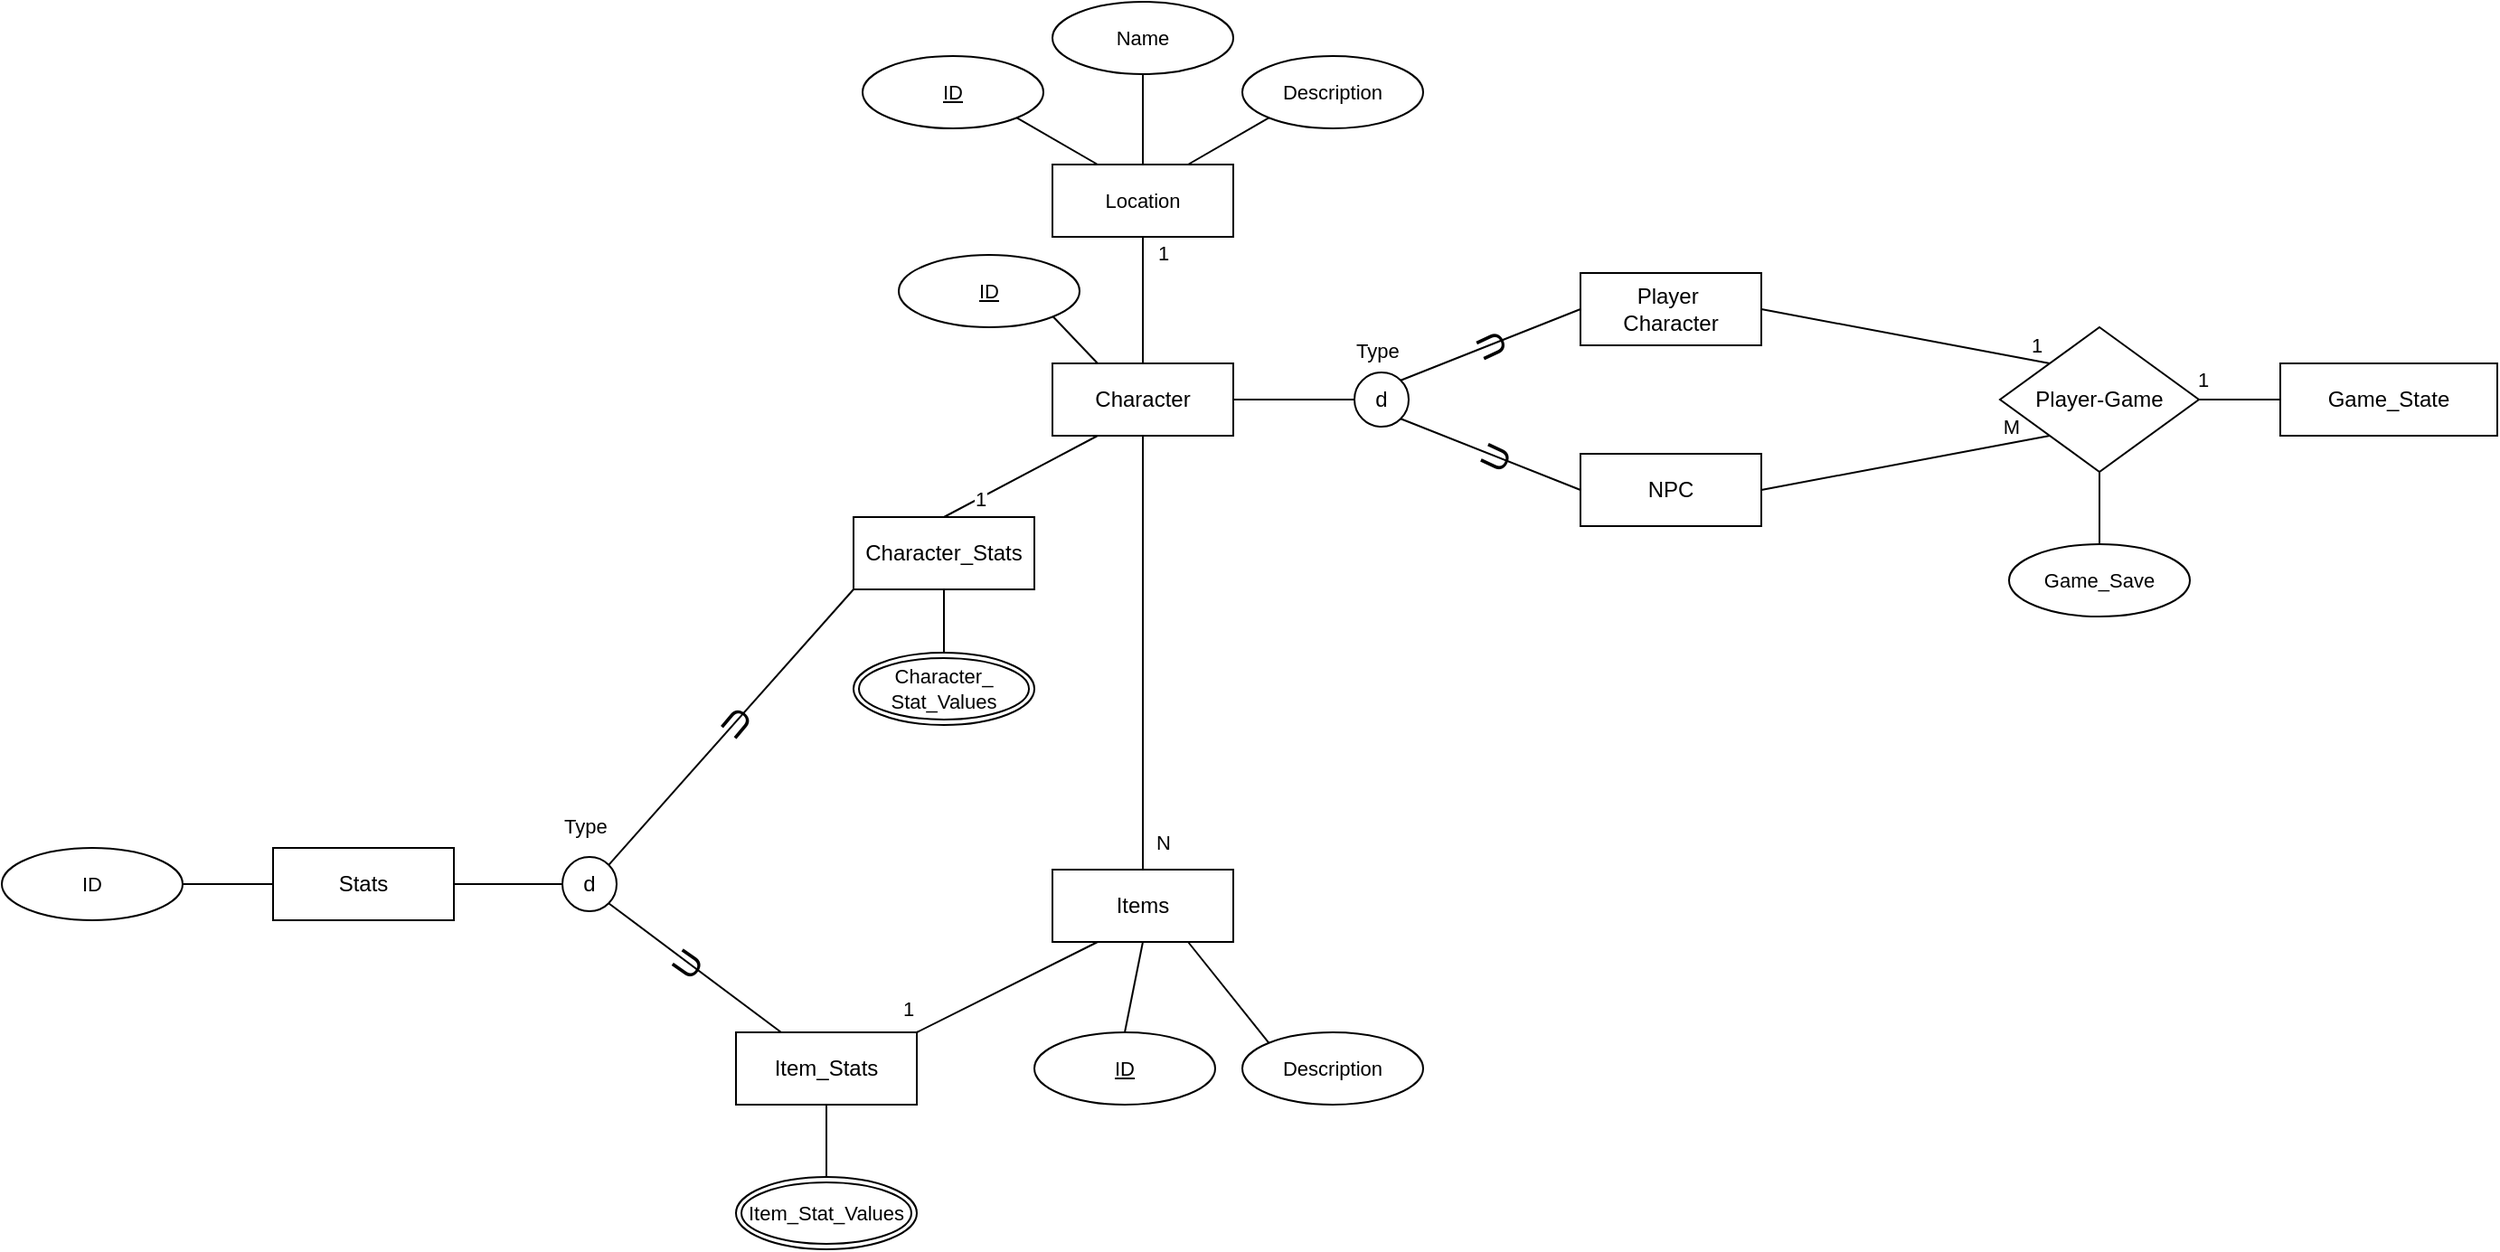 <mxfile version="24.0.7" type="device">
  <diagram id="R2lEEEUBdFMjLlhIrx00" name="Page-1">
    <mxGraphModel dx="2284" dy="1784" grid="1" gridSize="10" guides="1" tooltips="1" connect="1" arrows="1" fold="1" page="1" pageScale="1" pageWidth="850" pageHeight="1100" math="0" shadow="0" extFonts="Permanent Marker^https://fonts.googleapis.com/css?family=Permanent+Marker">
      <root>
        <mxCell id="0" />
        <mxCell id="1" parent="0" />
        <mxCell id="WZcm1HV7fio4-durZ5Vl-9" value="" style="rounded=0;orthogonalLoop=1;jettySize=auto;html=1;endArrow=none;endFill=0;" edge="1" parent="1" source="WZcm1HV7fio4-durZ5Vl-1" target="WZcm1HV7fio4-durZ5Vl-8">
          <mxGeometry relative="1" as="geometry" />
        </mxCell>
        <mxCell id="WZcm1HV7fio4-durZ5Vl-39" style="edgeStyle=none;rounded=0;orthogonalLoop=1;jettySize=auto;html=1;exitX=0.5;exitY=0;exitDx=0;exitDy=0;entryX=0.5;entryY=1;entryDx=0;entryDy=0;strokeColor=default;align=center;verticalAlign=middle;fontFamily=Helvetica;fontSize=11;fontColor=default;labelBackgroundColor=default;endArrow=none;endFill=0;" edge="1" parent="1" source="WZcm1HV7fio4-durZ5Vl-1" target="WZcm1HV7fio4-durZ5Vl-38">
          <mxGeometry relative="1" as="geometry" />
        </mxCell>
        <mxCell id="WZcm1HV7fio4-durZ5Vl-64" style="edgeStyle=none;rounded=0;orthogonalLoop=1;jettySize=auto;html=1;exitX=0.25;exitY=1;exitDx=0;exitDy=0;entryX=0.5;entryY=0;entryDx=0;entryDy=0;strokeColor=default;align=center;verticalAlign=middle;fontFamily=Helvetica;fontSize=11;fontColor=default;labelBackgroundColor=default;endArrow=none;endFill=0;" edge="1" parent="1" source="WZcm1HV7fio4-durZ5Vl-1" target="WZcm1HV7fio4-durZ5Vl-56">
          <mxGeometry relative="1" as="geometry" />
        </mxCell>
        <mxCell id="WZcm1HV7fio4-durZ5Vl-78" style="edgeStyle=none;rounded=0;orthogonalLoop=1;jettySize=auto;html=1;exitX=1;exitY=0.5;exitDx=0;exitDy=0;entryX=0;entryY=0.5;entryDx=0;entryDy=0;strokeColor=default;align=center;verticalAlign=middle;fontFamily=Helvetica;fontSize=11;fontColor=default;labelBackgroundColor=default;endArrow=none;endFill=0;" edge="1" parent="1" source="WZcm1HV7fio4-durZ5Vl-1" target="WZcm1HV7fio4-durZ5Vl-4">
          <mxGeometry relative="1" as="geometry" />
        </mxCell>
        <mxCell id="WZcm1HV7fio4-durZ5Vl-1" value="Character" style="whiteSpace=wrap;html=1;align=center;" vertex="1" parent="1">
          <mxGeometry x="385" y="140" width="100" height="40" as="geometry" />
        </mxCell>
        <mxCell id="WZcm1HV7fio4-durZ5Vl-80" style="edgeStyle=none;rounded=0;orthogonalLoop=1;jettySize=auto;html=1;exitX=1;exitY=0.5;exitDx=0;exitDy=0;entryX=0;entryY=1;entryDx=0;entryDy=0;strokeColor=default;align=center;verticalAlign=middle;fontFamily=Helvetica;fontSize=11;fontColor=default;labelBackgroundColor=default;endArrow=none;endFill=0;" edge="1" parent="1" source="WZcm1HV7fio4-durZ5Vl-2" target="WZcm1HV7fio4-durZ5Vl-16">
          <mxGeometry relative="1" as="geometry" />
        </mxCell>
        <mxCell id="WZcm1HV7fio4-durZ5Vl-2" value="NPC" style="whiteSpace=wrap;html=1;align=center;" vertex="1" parent="1">
          <mxGeometry x="677" y="190" width="100" height="40" as="geometry" />
        </mxCell>
        <mxCell id="WZcm1HV7fio4-durZ5Vl-79" style="edgeStyle=none;rounded=0;orthogonalLoop=1;jettySize=auto;html=1;exitX=1;exitY=0.5;exitDx=0;exitDy=0;entryX=0;entryY=0;entryDx=0;entryDy=0;strokeColor=default;align=center;verticalAlign=middle;fontFamily=Helvetica;fontSize=11;fontColor=default;labelBackgroundColor=default;endArrow=none;endFill=0;" edge="1" parent="1" source="WZcm1HV7fio4-durZ5Vl-3" target="WZcm1HV7fio4-durZ5Vl-16">
          <mxGeometry relative="1" as="geometry" />
        </mxCell>
        <mxCell id="WZcm1HV7fio4-durZ5Vl-3" value="Player&amp;nbsp;&lt;div&gt;Character&lt;/div&gt;" style="whiteSpace=wrap;html=1;align=center;" vertex="1" parent="1">
          <mxGeometry x="677" y="90" width="100" height="40" as="geometry" />
        </mxCell>
        <mxCell id="WZcm1HV7fio4-durZ5Vl-4" value="d" style="ellipse;whiteSpace=wrap;html=1;aspect=fixed;" vertex="1" parent="1">
          <mxGeometry x="552" y="145" width="30" height="30" as="geometry" />
        </mxCell>
        <mxCell id="WZcm1HV7fio4-durZ5Vl-7" value="" style="endArrow=none;html=1;rounded=0;exitX=1;exitY=0;exitDx=0;exitDy=0;entryX=0;entryY=0.5;entryDx=0;entryDy=0;endFill=0;" edge="1" parent="1" source="WZcm1HV7fio4-durZ5Vl-4" target="WZcm1HV7fio4-durZ5Vl-3">
          <mxGeometry relative="1" as="geometry">
            <mxPoint x="601" y="196" as="sourcePoint" />
            <mxPoint x="547" y="270" as="targetPoint" />
          </mxGeometry>
        </mxCell>
        <mxCell id="WZcm1HV7fio4-durZ5Vl-50" style="edgeStyle=none;rounded=0;orthogonalLoop=1;jettySize=auto;html=1;exitX=0.75;exitY=1;exitDx=0;exitDy=0;entryX=0;entryY=0;entryDx=0;entryDy=0;strokeColor=default;align=center;verticalAlign=middle;fontFamily=Helvetica;fontSize=11;fontColor=default;labelBackgroundColor=default;endArrow=none;endFill=0;" edge="1" parent="1" source="WZcm1HV7fio4-durZ5Vl-8" target="WZcm1HV7fio4-durZ5Vl-49">
          <mxGeometry relative="1" as="geometry" />
        </mxCell>
        <mxCell id="WZcm1HV7fio4-durZ5Vl-65" style="edgeStyle=none;rounded=0;orthogonalLoop=1;jettySize=auto;html=1;exitX=0.25;exitY=1;exitDx=0;exitDy=0;entryX=1;entryY=0;entryDx=0;entryDy=0;strokeColor=default;align=center;verticalAlign=middle;fontFamily=Helvetica;fontSize=11;fontColor=default;labelBackgroundColor=default;endArrow=none;endFill=0;" edge="1" parent="1" source="WZcm1HV7fio4-durZ5Vl-8" target="WZcm1HV7fio4-durZ5Vl-55">
          <mxGeometry relative="1" as="geometry" />
        </mxCell>
        <mxCell id="WZcm1HV7fio4-durZ5Vl-8" value="Items" style="whiteSpace=wrap;html=1;align=center;" vertex="1" parent="1">
          <mxGeometry x="385" y="420" width="100" height="40" as="geometry" />
        </mxCell>
        <mxCell id="WZcm1HV7fio4-durZ5Vl-63" style="edgeStyle=none;rounded=0;orthogonalLoop=1;jettySize=auto;html=1;exitX=1;exitY=0.5;exitDx=0;exitDy=0;entryX=0;entryY=0.5;entryDx=0;entryDy=0;strokeColor=default;align=center;verticalAlign=middle;fontFamily=Helvetica;fontSize=11;fontColor=default;labelBackgroundColor=default;endArrow=none;endFill=0;" edge="1" parent="1" source="WZcm1HV7fio4-durZ5Vl-10" target="WZcm1HV7fio4-durZ5Vl-57">
          <mxGeometry relative="1" as="geometry" />
        </mxCell>
        <mxCell id="WZcm1HV7fio4-durZ5Vl-10" value="Stats" style="whiteSpace=wrap;html=1;align=center;" vertex="1" parent="1">
          <mxGeometry x="-46" y="408" width="100" height="40" as="geometry" />
        </mxCell>
        <mxCell id="WZcm1HV7fio4-durZ5Vl-19" value="" style="edgeStyle=none;rounded=0;orthogonalLoop=1;jettySize=auto;html=1;strokeColor=default;align=center;verticalAlign=middle;fontFamily=Helvetica;fontSize=11;fontColor=default;labelBackgroundColor=default;endArrow=none;endFill=0;" edge="1" parent="1" source="WZcm1HV7fio4-durZ5Vl-16" target="WZcm1HV7fio4-durZ5Vl-18">
          <mxGeometry relative="1" as="geometry" />
        </mxCell>
        <mxCell id="WZcm1HV7fio4-durZ5Vl-54" style="edgeStyle=none;rounded=0;orthogonalLoop=1;jettySize=auto;html=1;exitX=0.5;exitY=1;exitDx=0;exitDy=0;entryX=0.5;entryY=0;entryDx=0;entryDy=0;strokeColor=default;align=center;verticalAlign=middle;fontFamily=Helvetica;fontSize=11;fontColor=default;labelBackgroundColor=default;endArrow=none;endFill=0;" edge="1" parent="1" source="WZcm1HV7fio4-durZ5Vl-16" target="WZcm1HV7fio4-durZ5Vl-53">
          <mxGeometry relative="1" as="geometry" />
        </mxCell>
        <mxCell id="WZcm1HV7fio4-durZ5Vl-16" value="Player-Game" style="rhombus;whiteSpace=wrap;html=1;" vertex="1" parent="1">
          <mxGeometry x="909" y="120" width="110" height="80" as="geometry" />
        </mxCell>
        <mxCell id="WZcm1HV7fio4-durZ5Vl-18" value="Game_State" style="whiteSpace=wrap;html=1;" vertex="1" parent="1">
          <mxGeometry x="1064" y="140" width="120" height="40" as="geometry" />
        </mxCell>
        <mxCell id="WZcm1HV7fio4-durZ5Vl-22" style="edgeStyle=none;rounded=0;orthogonalLoop=1;jettySize=auto;html=1;exitX=1;exitY=1;exitDx=0;exitDy=0;entryX=0.25;entryY=0;entryDx=0;entryDy=0;strokeColor=default;align=center;verticalAlign=middle;fontFamily=Helvetica;fontSize=11;fontColor=default;labelBackgroundColor=default;endArrow=none;endFill=0;" edge="1" parent="1" source="WZcm1HV7fio4-durZ5Vl-20" target="WZcm1HV7fio4-durZ5Vl-1">
          <mxGeometry relative="1" as="geometry" />
        </mxCell>
        <mxCell id="WZcm1HV7fio4-durZ5Vl-20" value="ID" style="ellipse;whiteSpace=wrap;html=1;align=center;fontStyle=4;fontFamily=Helvetica;fontSize=11;fontColor=default;labelBackgroundColor=default;" vertex="1" parent="1">
          <mxGeometry x="300" y="80" width="100" height="40" as="geometry" />
        </mxCell>
        <mxCell id="WZcm1HV7fio4-durZ5Vl-24" value="Type" style="text;strokeColor=none;fillColor=none;spacingLeft=4;spacingRight=4;overflow=hidden;rotatable=0;points=[[0,0.5],[1,0.5]];portConstraint=eastwest;fontSize=11;whiteSpace=wrap;html=1;fontFamily=Helvetica;fontColor=default;labelBackgroundColor=default;" vertex="1" parent="1">
          <mxGeometry x="547" y="120" width="40" height="30" as="geometry" />
        </mxCell>
        <mxCell id="WZcm1HV7fio4-durZ5Vl-32" style="edgeStyle=none;rounded=0;orthogonalLoop=1;jettySize=auto;html=1;entryX=0;entryY=0.5;entryDx=0;entryDy=0;strokeColor=default;align=center;verticalAlign=middle;fontFamily=Helvetica;fontSize=11;fontColor=default;labelBackgroundColor=default;endArrow=none;endFill=0;exitX=1;exitY=1;exitDx=0;exitDy=0;" edge="1" parent="1" source="WZcm1HV7fio4-durZ5Vl-4" target="WZcm1HV7fio4-durZ5Vl-2">
          <mxGeometry relative="1" as="geometry">
            <mxPoint x="567" y="190" as="sourcePoint" />
          </mxGeometry>
        </mxCell>
        <mxCell id="WZcm1HV7fio4-durZ5Vl-33" value="&lt;span style=&quot;font-size: 20px;&quot;&gt;&lt;font style=&quot;font-size: 20px;&quot;&gt;U&lt;/font&gt;&lt;/span&gt;" style="text;html=1;align=center;verticalAlign=middle;resizable=0;points=[];autosize=1;strokeColor=none;fillColor=none;fontFamily=Helvetica;fontSize=20;fontColor=default;labelBackgroundColor=none;rotation=-65;" vertex="1" parent="1">
          <mxGeometry x="609" y="172" width="40" height="40" as="geometry" />
        </mxCell>
        <mxCell id="WZcm1HV7fio4-durZ5Vl-35" value="&lt;span style=&quot;font-size: 20px;&quot;&gt;&lt;font style=&quot;font-size: 20px;&quot;&gt;U&lt;/font&gt;&lt;/span&gt;" style="text;html=1;align=center;verticalAlign=middle;resizable=0;points=[];autosize=1;strokeColor=none;fillColor=none;fontFamily=Helvetica;fontSize=20;fontColor=default;labelBackgroundColor=none;rotation=-115;" vertex="1" parent="1">
          <mxGeometry x="607" y="111" width="40" height="40" as="geometry" />
        </mxCell>
        <mxCell id="WZcm1HV7fio4-durZ5Vl-42" style="edgeStyle=none;rounded=0;orthogonalLoop=1;jettySize=auto;html=1;exitX=0.25;exitY=0;exitDx=0;exitDy=0;entryX=1;entryY=1;entryDx=0;entryDy=0;strokeColor=default;align=center;verticalAlign=middle;fontFamily=Helvetica;fontSize=11;fontColor=default;labelBackgroundColor=default;endArrow=none;endFill=0;" edge="1" parent="1" source="WZcm1HV7fio4-durZ5Vl-38" target="WZcm1HV7fio4-durZ5Vl-41">
          <mxGeometry relative="1" as="geometry" />
        </mxCell>
        <mxCell id="WZcm1HV7fio4-durZ5Vl-44" style="edgeStyle=none;rounded=0;orthogonalLoop=1;jettySize=auto;html=1;exitX=0.5;exitY=0;exitDx=0;exitDy=0;entryX=0.5;entryY=1;entryDx=0;entryDy=0;strokeColor=default;align=center;verticalAlign=middle;fontFamily=Helvetica;fontSize=11;fontColor=default;labelBackgroundColor=default;endArrow=none;endFill=0;" edge="1" parent="1" source="WZcm1HV7fio4-durZ5Vl-38" target="WZcm1HV7fio4-durZ5Vl-43">
          <mxGeometry relative="1" as="geometry" />
        </mxCell>
        <mxCell id="WZcm1HV7fio4-durZ5Vl-46" style="edgeStyle=none;rounded=0;orthogonalLoop=1;jettySize=auto;html=1;exitX=0.75;exitY=0;exitDx=0;exitDy=0;entryX=0;entryY=1;entryDx=0;entryDy=0;strokeColor=default;align=center;verticalAlign=middle;fontFamily=Helvetica;fontSize=11;fontColor=default;labelBackgroundColor=default;endArrow=none;endFill=0;" edge="1" parent="1" source="WZcm1HV7fio4-durZ5Vl-38" target="WZcm1HV7fio4-durZ5Vl-45">
          <mxGeometry relative="1" as="geometry" />
        </mxCell>
        <mxCell id="WZcm1HV7fio4-durZ5Vl-38" value="Location" style="whiteSpace=wrap;html=1;align=center;fontFamily=Helvetica;fontSize=11;fontColor=default;labelBackgroundColor=default;" vertex="1" parent="1">
          <mxGeometry x="385" y="30" width="100" height="40" as="geometry" />
        </mxCell>
        <mxCell id="WZcm1HV7fio4-durZ5Vl-41" value="ID" style="ellipse;whiteSpace=wrap;html=1;align=center;fontStyle=4;fontFamily=Helvetica;fontSize=11;fontColor=default;labelBackgroundColor=default;" vertex="1" parent="1">
          <mxGeometry x="280" y="-30" width="100" height="40" as="geometry" />
        </mxCell>
        <mxCell id="WZcm1HV7fio4-durZ5Vl-43" value="Name" style="ellipse;whiteSpace=wrap;html=1;align=center;fontFamily=Helvetica;fontSize=11;fontColor=default;labelBackgroundColor=default;" vertex="1" parent="1">
          <mxGeometry x="385" y="-60" width="100" height="40" as="geometry" />
        </mxCell>
        <mxCell id="WZcm1HV7fio4-durZ5Vl-45" value="Description" style="ellipse;whiteSpace=wrap;html=1;align=center;fontFamily=Helvetica;fontSize=11;fontColor=default;labelBackgroundColor=default;" vertex="1" parent="1">
          <mxGeometry x="490" y="-30" width="100" height="40" as="geometry" />
        </mxCell>
        <mxCell id="WZcm1HV7fio4-durZ5Vl-48" style="edgeStyle=none;rounded=0;orthogonalLoop=1;jettySize=auto;html=1;exitX=0.5;exitY=0;exitDx=0;exitDy=0;entryX=0.5;entryY=1;entryDx=0;entryDy=0;strokeColor=default;align=center;verticalAlign=middle;fontFamily=Helvetica;fontSize=11;fontColor=default;labelBackgroundColor=default;endArrow=none;endFill=0;" edge="1" parent="1" source="WZcm1HV7fio4-durZ5Vl-47" target="WZcm1HV7fio4-durZ5Vl-8">
          <mxGeometry relative="1" as="geometry" />
        </mxCell>
        <mxCell id="WZcm1HV7fio4-durZ5Vl-47" value="ID" style="ellipse;whiteSpace=wrap;html=1;align=center;fontStyle=4;fontFamily=Helvetica;fontSize=11;fontColor=default;labelBackgroundColor=default;" vertex="1" parent="1">
          <mxGeometry x="375" y="510" width="100" height="40" as="geometry" />
        </mxCell>
        <mxCell id="WZcm1HV7fio4-durZ5Vl-49" value="Description" style="ellipse;whiteSpace=wrap;html=1;align=center;fontFamily=Helvetica;fontSize=11;fontColor=default;labelBackgroundColor=default;" vertex="1" parent="1">
          <mxGeometry x="490" y="510" width="100" height="40" as="geometry" />
        </mxCell>
        <mxCell id="WZcm1HV7fio4-durZ5Vl-53" value="Game_Save" style="ellipse;whiteSpace=wrap;html=1;align=center;fontFamily=Helvetica;fontSize=11;fontColor=default;labelBackgroundColor=default;" vertex="1" parent="1">
          <mxGeometry x="914" y="240" width="100" height="40" as="geometry" />
        </mxCell>
        <mxCell id="WZcm1HV7fio4-durZ5Vl-71" style="edgeStyle=none;rounded=0;orthogonalLoop=1;jettySize=auto;html=1;exitX=0.5;exitY=1;exitDx=0;exitDy=0;entryX=0.5;entryY=0;entryDx=0;entryDy=0;strokeColor=default;align=center;verticalAlign=middle;fontFamily=Helvetica;fontSize=11;fontColor=default;labelBackgroundColor=default;endArrow=none;endFill=0;" edge="1" parent="1" source="WZcm1HV7fio4-durZ5Vl-55" target="WZcm1HV7fio4-durZ5Vl-70">
          <mxGeometry relative="1" as="geometry" />
        </mxCell>
        <mxCell id="WZcm1HV7fio4-durZ5Vl-55" value="Item_Stats" style="whiteSpace=wrap;html=1;align=center;" vertex="1" parent="1">
          <mxGeometry x="210" y="510" width="100" height="40" as="geometry" />
        </mxCell>
        <mxCell id="WZcm1HV7fio4-durZ5Vl-69" style="edgeStyle=none;rounded=0;orthogonalLoop=1;jettySize=auto;html=1;exitX=0.5;exitY=1;exitDx=0;exitDy=0;entryX=0.5;entryY=0;entryDx=0;entryDy=0;strokeColor=default;align=center;verticalAlign=middle;fontFamily=Helvetica;fontSize=11;fontColor=default;labelBackgroundColor=default;endArrow=none;endFill=0;" edge="1" parent="1" source="WZcm1HV7fio4-durZ5Vl-56" target="WZcm1HV7fio4-durZ5Vl-68">
          <mxGeometry relative="1" as="geometry" />
        </mxCell>
        <mxCell id="WZcm1HV7fio4-durZ5Vl-56" value="Character_Stats" style="whiteSpace=wrap;html=1;align=center;" vertex="1" parent="1">
          <mxGeometry x="275" y="225" width="100" height="40" as="geometry" />
        </mxCell>
        <mxCell id="WZcm1HV7fio4-durZ5Vl-57" value="d" style="ellipse;whiteSpace=wrap;html=1;aspect=fixed;" vertex="1" parent="1">
          <mxGeometry x="114" y="413" width="30" height="30" as="geometry" />
        </mxCell>
        <mxCell id="WZcm1HV7fio4-durZ5Vl-58" value="" style="endArrow=none;html=1;rounded=0;exitX=1;exitY=0;exitDx=0;exitDy=0;entryX=0;entryY=1;entryDx=0;entryDy=0;endFill=0;" edge="1" parent="1" source="WZcm1HV7fio4-durZ5Vl-57" target="WZcm1HV7fio4-durZ5Vl-56">
          <mxGeometry relative="1" as="geometry">
            <mxPoint x="154" y="486" as="sourcePoint" />
            <mxPoint x="100" y="560" as="targetPoint" />
          </mxGeometry>
        </mxCell>
        <mxCell id="WZcm1HV7fio4-durZ5Vl-59" value="Type" style="text;strokeColor=none;fillColor=none;spacingLeft=4;spacingRight=4;overflow=hidden;rotatable=0;points=[[0,0.5],[1,0.5]];portConstraint=eastwest;fontSize=11;whiteSpace=wrap;html=1;fontFamily=Helvetica;fontColor=default;labelBackgroundColor=default;" vertex="1" parent="1">
          <mxGeometry x="109" y="383" width="40" height="30" as="geometry" />
        </mxCell>
        <mxCell id="WZcm1HV7fio4-durZ5Vl-60" style="edgeStyle=none;rounded=0;orthogonalLoop=1;jettySize=auto;html=1;exitX=1;exitY=1;exitDx=0;exitDy=0;entryX=0.25;entryY=0;entryDx=0;entryDy=0;strokeColor=default;align=center;verticalAlign=middle;fontFamily=Helvetica;fontSize=11;fontColor=default;labelBackgroundColor=default;endArrow=none;endFill=0;" edge="1" parent="1" source="WZcm1HV7fio4-durZ5Vl-57" target="WZcm1HV7fio4-durZ5Vl-55">
          <mxGeometry relative="1" as="geometry" />
        </mxCell>
        <mxCell id="WZcm1HV7fio4-durZ5Vl-61" value="&lt;span style=&quot;font-size: 20px;&quot;&gt;&lt;font style=&quot;font-size: 20px;&quot;&gt;U&lt;/font&gt;&lt;/span&gt;" style="text;html=1;align=center;verticalAlign=middle;resizable=0;points=[];autosize=1;strokeColor=none;fillColor=none;fontFamily=Helvetica;fontSize=20;fontColor=default;labelBackgroundColor=none;rotation=-55;" vertex="1" parent="1">
          <mxGeometry x="162" y="452" width="40" height="40" as="geometry" />
        </mxCell>
        <mxCell id="WZcm1HV7fio4-durZ5Vl-62" value="&lt;span style=&quot;font-size: 20px;&quot;&gt;&lt;font style=&quot;font-size: 20px;&quot;&gt;U&lt;/font&gt;&lt;/span&gt;" style="text;html=1;align=center;verticalAlign=middle;resizable=0;points=[];autosize=1;strokeColor=none;fillColor=none;fontFamily=Helvetica;fontSize=20;fontColor=default;labelBackgroundColor=none;rotation=-140;" vertex="1" parent="1">
          <mxGeometry x="190" y="320" width="40" height="40" as="geometry" />
        </mxCell>
        <mxCell id="WZcm1HV7fio4-durZ5Vl-67" style="edgeStyle=none;rounded=0;orthogonalLoop=1;jettySize=auto;html=1;exitX=1;exitY=0.5;exitDx=0;exitDy=0;entryX=0;entryY=0.5;entryDx=0;entryDy=0;strokeColor=default;align=center;verticalAlign=middle;fontFamily=Helvetica;fontSize=11;fontColor=default;labelBackgroundColor=default;endArrow=none;endFill=0;" edge="1" parent="1" source="WZcm1HV7fio4-durZ5Vl-66" target="WZcm1HV7fio4-durZ5Vl-10">
          <mxGeometry relative="1" as="geometry" />
        </mxCell>
        <mxCell id="WZcm1HV7fio4-durZ5Vl-66" value="ID" style="ellipse;whiteSpace=wrap;html=1;align=center;fontFamily=Helvetica;fontSize=11;fontColor=default;labelBackgroundColor=default;" vertex="1" parent="1">
          <mxGeometry x="-196" y="408" width="100" height="40" as="geometry" />
        </mxCell>
        <mxCell id="WZcm1HV7fio4-durZ5Vl-68" value="Character_&lt;div&gt;Stat_&lt;span style=&quot;background-color: initial;&quot;&gt;Values&lt;/span&gt;&lt;/div&gt;" style="ellipse;shape=doubleEllipse;margin=3;whiteSpace=wrap;html=1;align=center;fontFamily=Helvetica;fontSize=11;fontColor=default;labelBackgroundColor=none;" vertex="1" parent="1">
          <mxGeometry x="275" y="300" width="100" height="40" as="geometry" />
        </mxCell>
        <mxCell id="WZcm1HV7fio4-durZ5Vl-70" value="Item_Stat_Values" style="ellipse;shape=doubleEllipse;margin=3;whiteSpace=wrap;html=1;align=center;fontFamily=Helvetica;fontSize=11;fontColor=default;labelBackgroundColor=none;" vertex="1" parent="1">
          <mxGeometry x="210" y="590" width="100" height="40" as="geometry" />
        </mxCell>
        <mxCell id="WZcm1HV7fio4-durZ5Vl-72" value="1" style="text;html=1;align=center;verticalAlign=middle;resizable=0;points=[];autosize=1;strokeColor=none;fillColor=none;fontFamily=Helvetica;fontSize=11;fontColor=default;labelBackgroundColor=default;" vertex="1" parent="1">
          <mxGeometry x="431" y="64" width="30" height="30" as="geometry" />
        </mxCell>
        <mxCell id="WZcm1HV7fio4-durZ5Vl-73" value="1" style="text;html=1;align=center;verticalAlign=middle;resizable=0;points=[];autosize=1;strokeColor=none;fillColor=none;fontFamily=Helvetica;fontSize=11;fontColor=default;labelBackgroundColor=default;" vertex="1" parent="1">
          <mxGeometry x="1006" y="134" width="30" height="30" as="geometry" />
        </mxCell>
        <mxCell id="WZcm1HV7fio4-durZ5Vl-74" value="M" style="text;html=1;align=center;verticalAlign=middle;resizable=0;points=[];autosize=1;strokeColor=none;fillColor=none;fontFamily=Helvetica;fontSize=11;fontColor=default;labelBackgroundColor=default;" vertex="1" parent="1">
          <mxGeometry x="900" y="160" width="30" height="30" as="geometry" />
        </mxCell>
        <mxCell id="WZcm1HV7fio4-durZ5Vl-75" value="1" style="text;html=1;align=center;verticalAlign=middle;resizable=0;points=[];autosize=1;strokeColor=none;fillColor=none;fontFamily=Helvetica;fontSize=11;fontColor=default;labelBackgroundColor=default;" vertex="1" parent="1">
          <mxGeometry x="330" y="200" width="30" height="30" as="geometry" />
        </mxCell>
        <mxCell id="WZcm1HV7fio4-durZ5Vl-76" value="1" style="text;html=1;align=center;verticalAlign=middle;resizable=0;points=[];autosize=1;strokeColor=none;fillColor=none;fontFamily=Helvetica;fontSize=11;fontColor=default;labelBackgroundColor=default;" vertex="1" parent="1">
          <mxGeometry x="290" y="482" width="30" height="30" as="geometry" />
        </mxCell>
        <mxCell id="WZcm1HV7fio4-durZ5Vl-77" value="N" style="text;html=1;align=center;verticalAlign=middle;resizable=0;points=[];autosize=1;strokeColor=none;fillColor=none;fontFamily=Helvetica;fontSize=11;fontColor=default;labelBackgroundColor=default;" vertex="1" parent="1">
          <mxGeometry x="431" y="390" width="30" height="30" as="geometry" />
        </mxCell>
        <mxCell id="WZcm1HV7fio4-durZ5Vl-81" value="1" style="text;html=1;align=center;verticalAlign=middle;resizable=0;points=[];autosize=1;strokeColor=none;fillColor=none;fontFamily=Helvetica;fontSize=11;fontColor=default;labelBackgroundColor=default;" vertex="1" parent="1">
          <mxGeometry x="914" y="115" width="30" height="30" as="geometry" />
        </mxCell>
      </root>
    </mxGraphModel>
  </diagram>
</mxfile>
